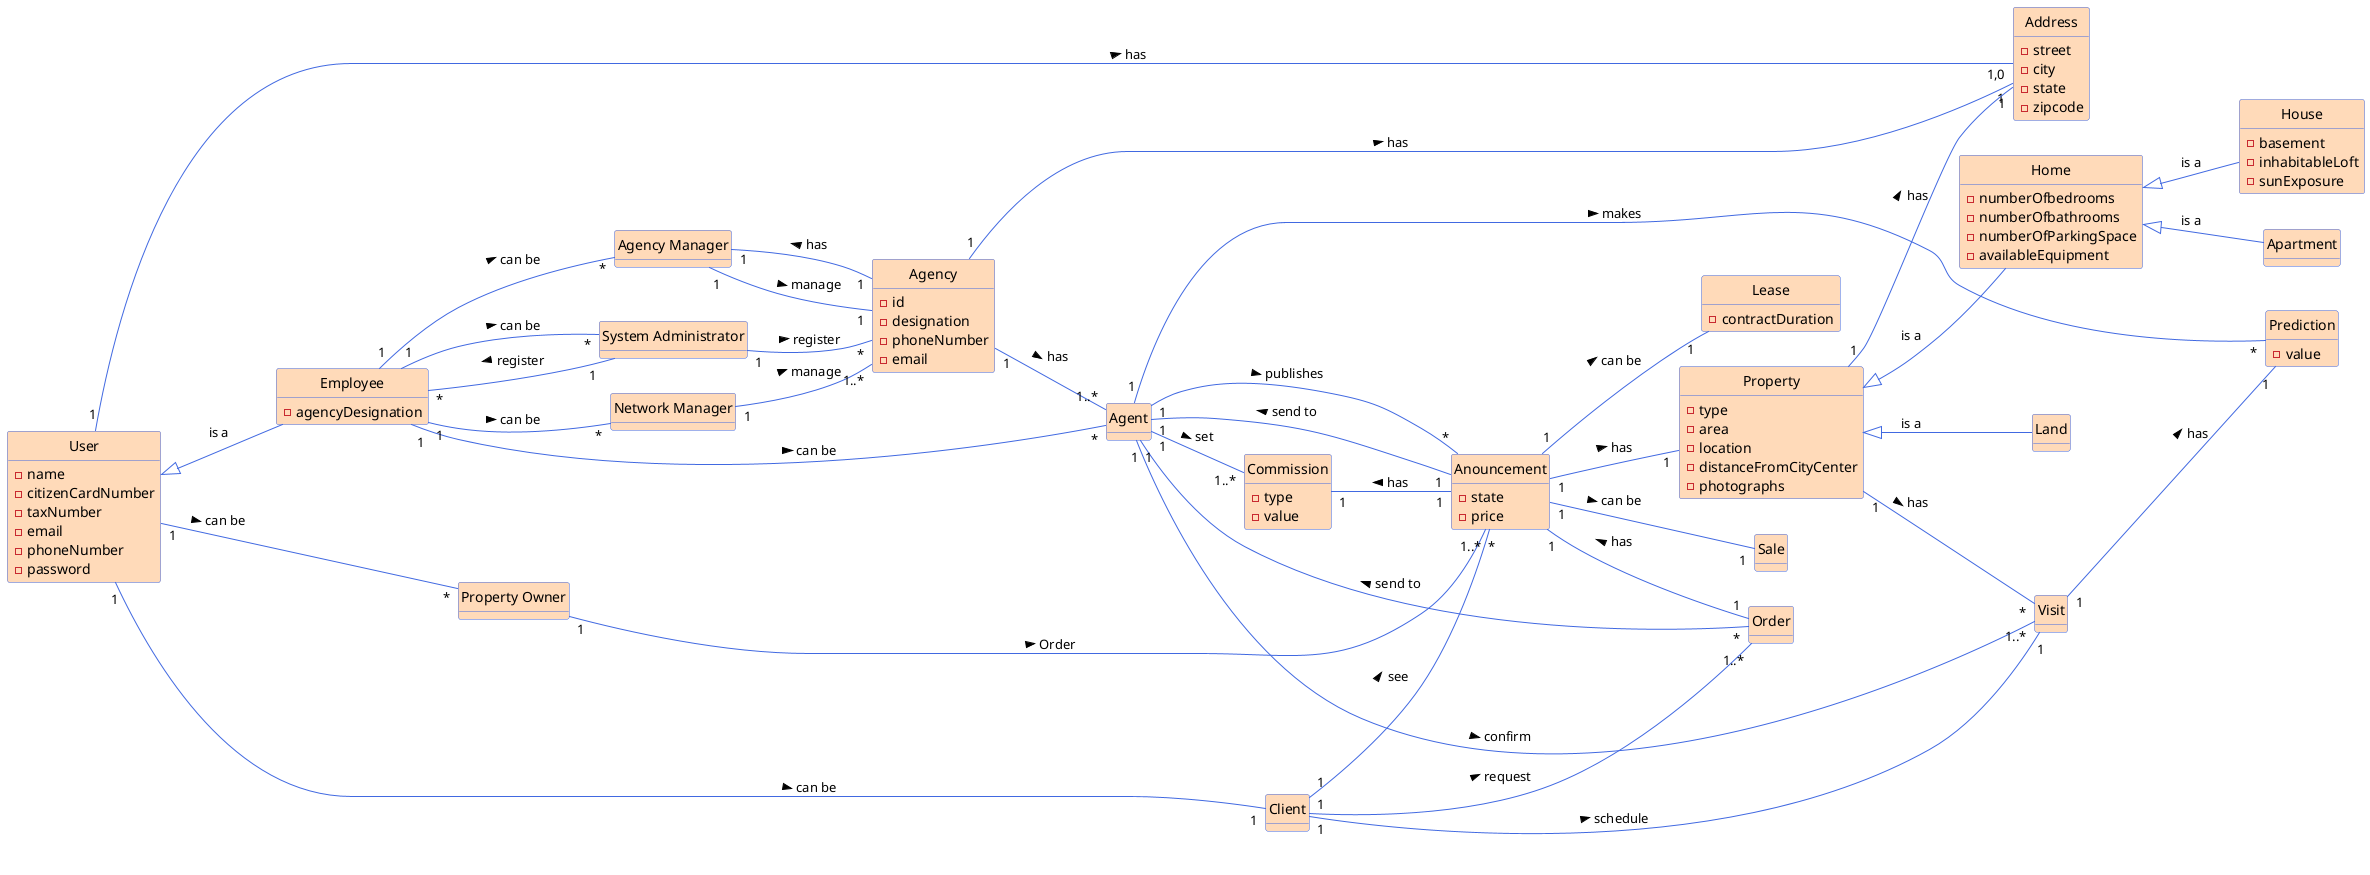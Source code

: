 @startuml
'skinparam monochrome true
skinparam packageStyle rectangle
skinparam shadowing false
'skinparam linetype ortho
left to right direction
'skinparam classAttributeIconSize 0
hide circle
hide methods
'---------File styling---------
skinparam class {
    BackgroundColor PeachPuff
    ArrowColor RoyalBlue
    BorderColor RoyalBlue
}
'------------|Actors|----------------
'|Users|
class User {
    - name
    - citizenCardNumber
    - taxNumber
    - email
    - phoneNumber
    - password
}
'|Employees|
class Employee {
    - agencyDesignation
}
class Agent{

}
class "Agency Manager" as AM{

}

class "System Administrator" as SA{

}
class "Network Manager" as NM{

}
'|Clients|
class "Property Owner" as PO {

}

class Property{
    - type
    - area 
    - location
    - distanceFromCityCenter
    - photographs

}
class Home {
    - numberOfbedrooms
    - numberOfbathrooms
    - numberOfParkingSpace
    - availableEquipment
}
class Land{

}
class Apartment{

}
class House{
    - basement
    - inhabitableLoft
    - sunExposure
}
class Anouncement{
    - state   
    - price 
}
class Agency{
    - id 
    - designation
    - phoneNumber
    - email
}
class Visit{

}
class Commission {
    -type
    -value
}

class Prediction {
    -value
}

class Order {

}
class Address{
    -street 
    -city 
    -state 
    -zipcode
}
class Lease{
    -contractDuration
}
class Sale{

}
'-------------------connections------------------
'Property Owner
PO "1" -- "1..*" Anouncement : Order >
'Anouncement
Anouncement "1" -- "1" Property : has >
Anouncement "1" -- "1" Agent : send to >

'Agency
Agency "1" -- "1..*" Agent : has >
Agency "1" -- "1" AM : has > 
Agency "1" -- "1" Address : has >

'System Administrator
SA "1" -- "*" Employee : register >
SA "1" -- "*" Agency : register >

'Agent
Commission "1" -- "1" Anouncement : has <
Agent "1" -- "1..*" Commission : set >
Agent "1" -- "1..*" Visit : confirm >
Agent "1" -- "*" Anouncement : publishes >
Agent "1" -- "*" Prediction : makes >
Agent "1" -- "*" Order : send to  <


'Employee
Employee "1" -- "*" Agent : can be >
Employee "1" -- "*" AM : can be  >
Employee "1" -- "*" NM : can be >
Employee "1" -- "*" SA : can be >

'User
User "1" -- "*" PO : can be >
User "1" -- "1" Client : can be >
User "1" -- "1,0" Address : has >
'Agency Manager
AM "1" -- "1" Agency : manage >

'Network Manager
NM "1" -- "1..*" Agency : manage >

'Client
Client "1" -- "1" Visit : schedule >
Client "1" -- "*" Anouncement : see >
Client "1" -- "1..*" Order : request >

'Property
Property "1" -- "*" Visit : has >
Property "1" -- "1" Address : has >

'Visit
Visit "1" -- "1" Prediction : has >

'Anouncement
Anouncement "1" -- "1" Sale : can be >
Anouncement "1" -- "1" Lease : can be >
Anouncement "1" -- "1" Order : has <
'--------------------heritage--------------------
.Property <|-- .Land : is a 
.Property <|-- .Home : is a
.Home <|-- .Apartment : is a
.Home <|-- .House : is a

.User <|-- .Employee : is a

@enduml